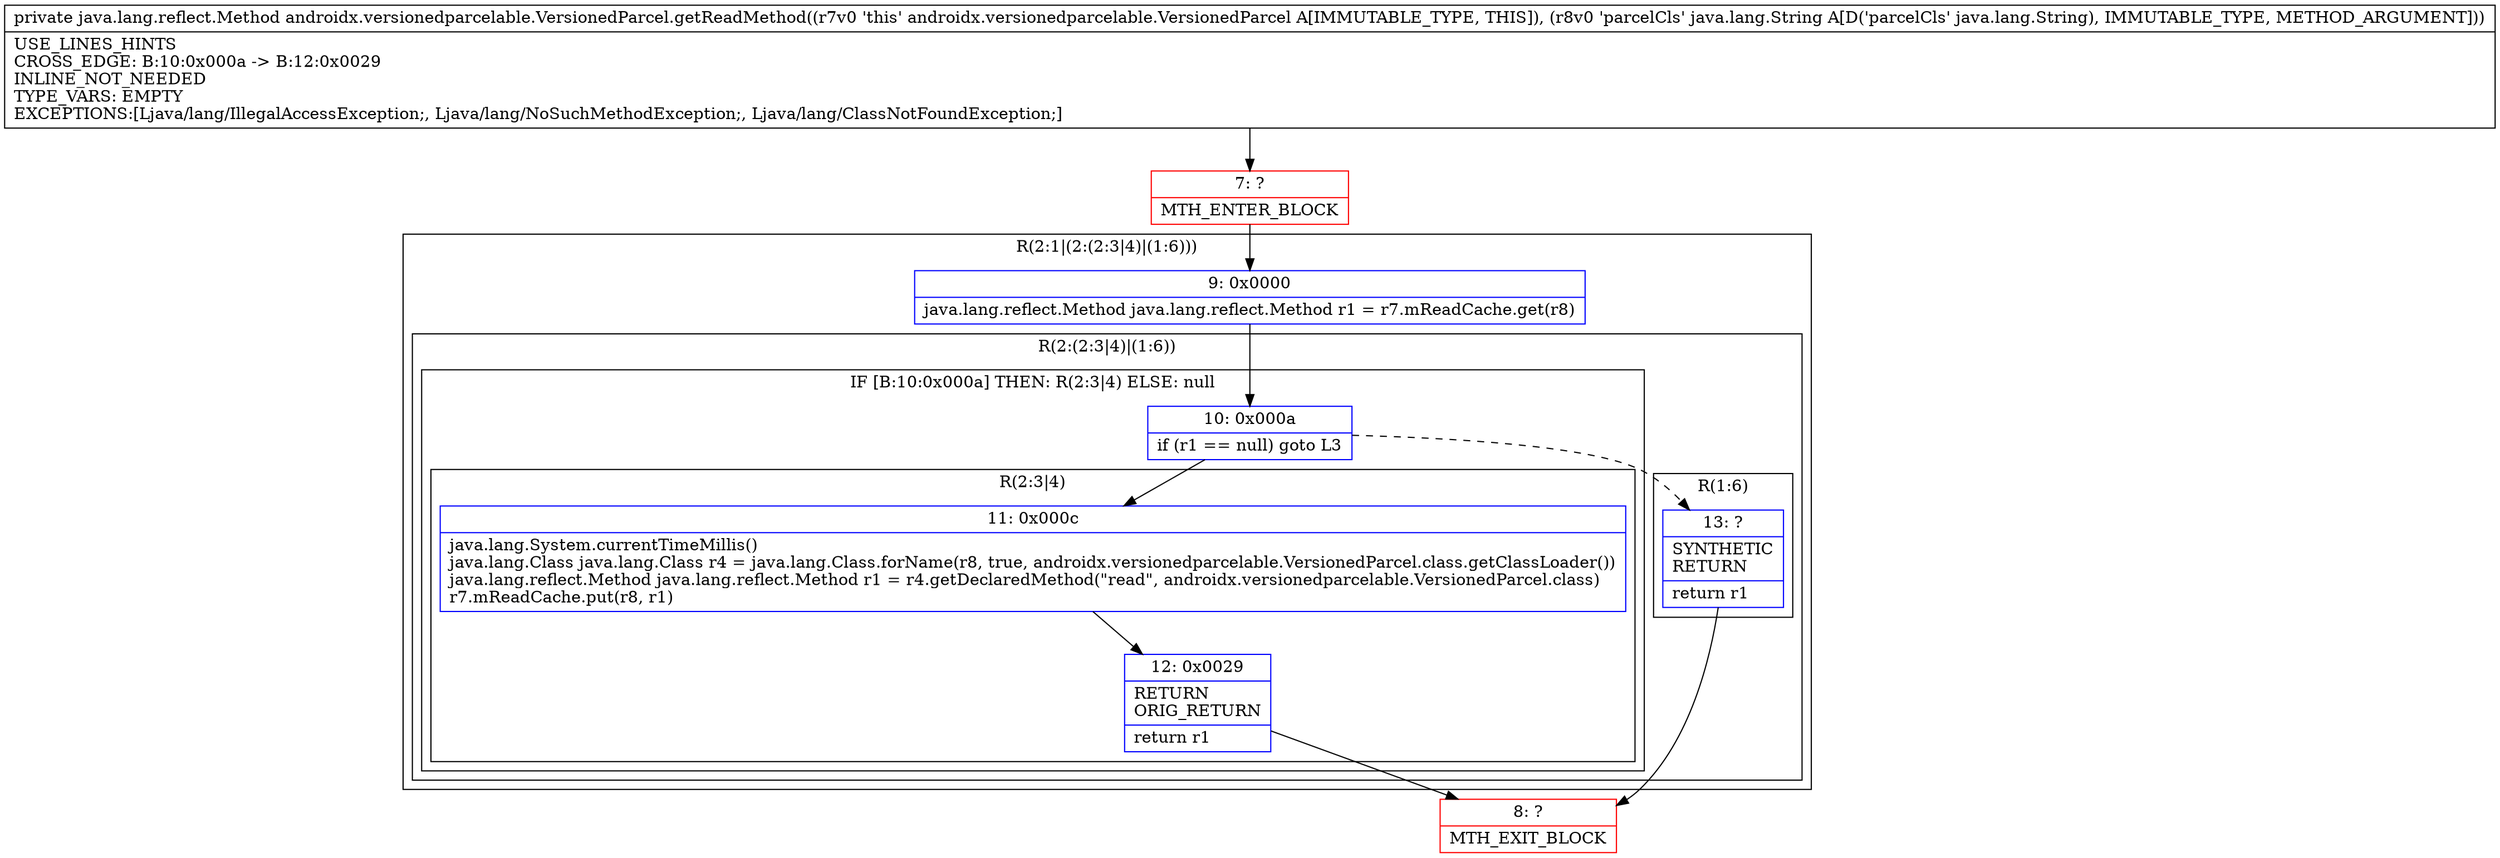 digraph "CFG forandroidx.versionedparcelable.VersionedParcel.getReadMethod(Ljava\/lang\/String;)Ljava\/lang\/reflect\/Method;" {
subgraph cluster_Region_1156275750 {
label = "R(2:1|(2:(2:3|4)|(1:6)))";
node [shape=record,color=blue];
Node_9 [shape=record,label="{9\:\ 0x0000|java.lang.reflect.Method java.lang.reflect.Method r1 = r7.mReadCache.get(r8)\l}"];
subgraph cluster_Region_86753349 {
label = "R(2:(2:3|4)|(1:6))";
node [shape=record,color=blue];
subgraph cluster_IfRegion_864579049 {
label = "IF [B:10:0x000a] THEN: R(2:3|4) ELSE: null";
node [shape=record,color=blue];
Node_10 [shape=record,label="{10\:\ 0x000a|if (r1 == null) goto L3\l}"];
subgraph cluster_Region_415652314 {
label = "R(2:3|4)";
node [shape=record,color=blue];
Node_11 [shape=record,label="{11\:\ 0x000c|java.lang.System.currentTimeMillis()\ljava.lang.Class java.lang.Class r4 = java.lang.Class.forName(r8, true, androidx.versionedparcelable.VersionedParcel.class.getClassLoader())\ljava.lang.reflect.Method java.lang.reflect.Method r1 = r4.getDeclaredMethod(\"read\", androidx.versionedparcelable.VersionedParcel.class)\lr7.mReadCache.put(r8, r1)\l}"];
Node_12 [shape=record,label="{12\:\ 0x0029|RETURN\lORIG_RETURN\l|return r1\l}"];
}
}
subgraph cluster_Region_1861656550 {
label = "R(1:6)";
node [shape=record,color=blue];
Node_13 [shape=record,label="{13\:\ ?|SYNTHETIC\lRETURN\l|return r1\l}"];
}
}
}
Node_7 [shape=record,color=red,label="{7\:\ ?|MTH_ENTER_BLOCK\l}"];
Node_8 [shape=record,color=red,label="{8\:\ ?|MTH_EXIT_BLOCK\l}"];
MethodNode[shape=record,label="{private java.lang.reflect.Method androidx.versionedparcelable.VersionedParcel.getReadMethod((r7v0 'this' androidx.versionedparcelable.VersionedParcel A[IMMUTABLE_TYPE, THIS]), (r8v0 'parcelCls' java.lang.String A[D('parcelCls' java.lang.String), IMMUTABLE_TYPE, METHOD_ARGUMENT]))  | USE_LINES_HINTS\lCROSS_EDGE: B:10:0x000a \-\> B:12:0x0029\lINLINE_NOT_NEEDED\lTYPE_VARS: EMPTY\lEXCEPTIONS:[Ljava\/lang\/IllegalAccessException;, Ljava\/lang\/NoSuchMethodException;, Ljava\/lang\/ClassNotFoundException;]\l}"];
MethodNode -> Node_7;Node_9 -> Node_10;
Node_10 -> Node_11;
Node_10 -> Node_13[style=dashed];
Node_11 -> Node_12;
Node_12 -> Node_8;
Node_13 -> Node_8;
Node_7 -> Node_9;
}

